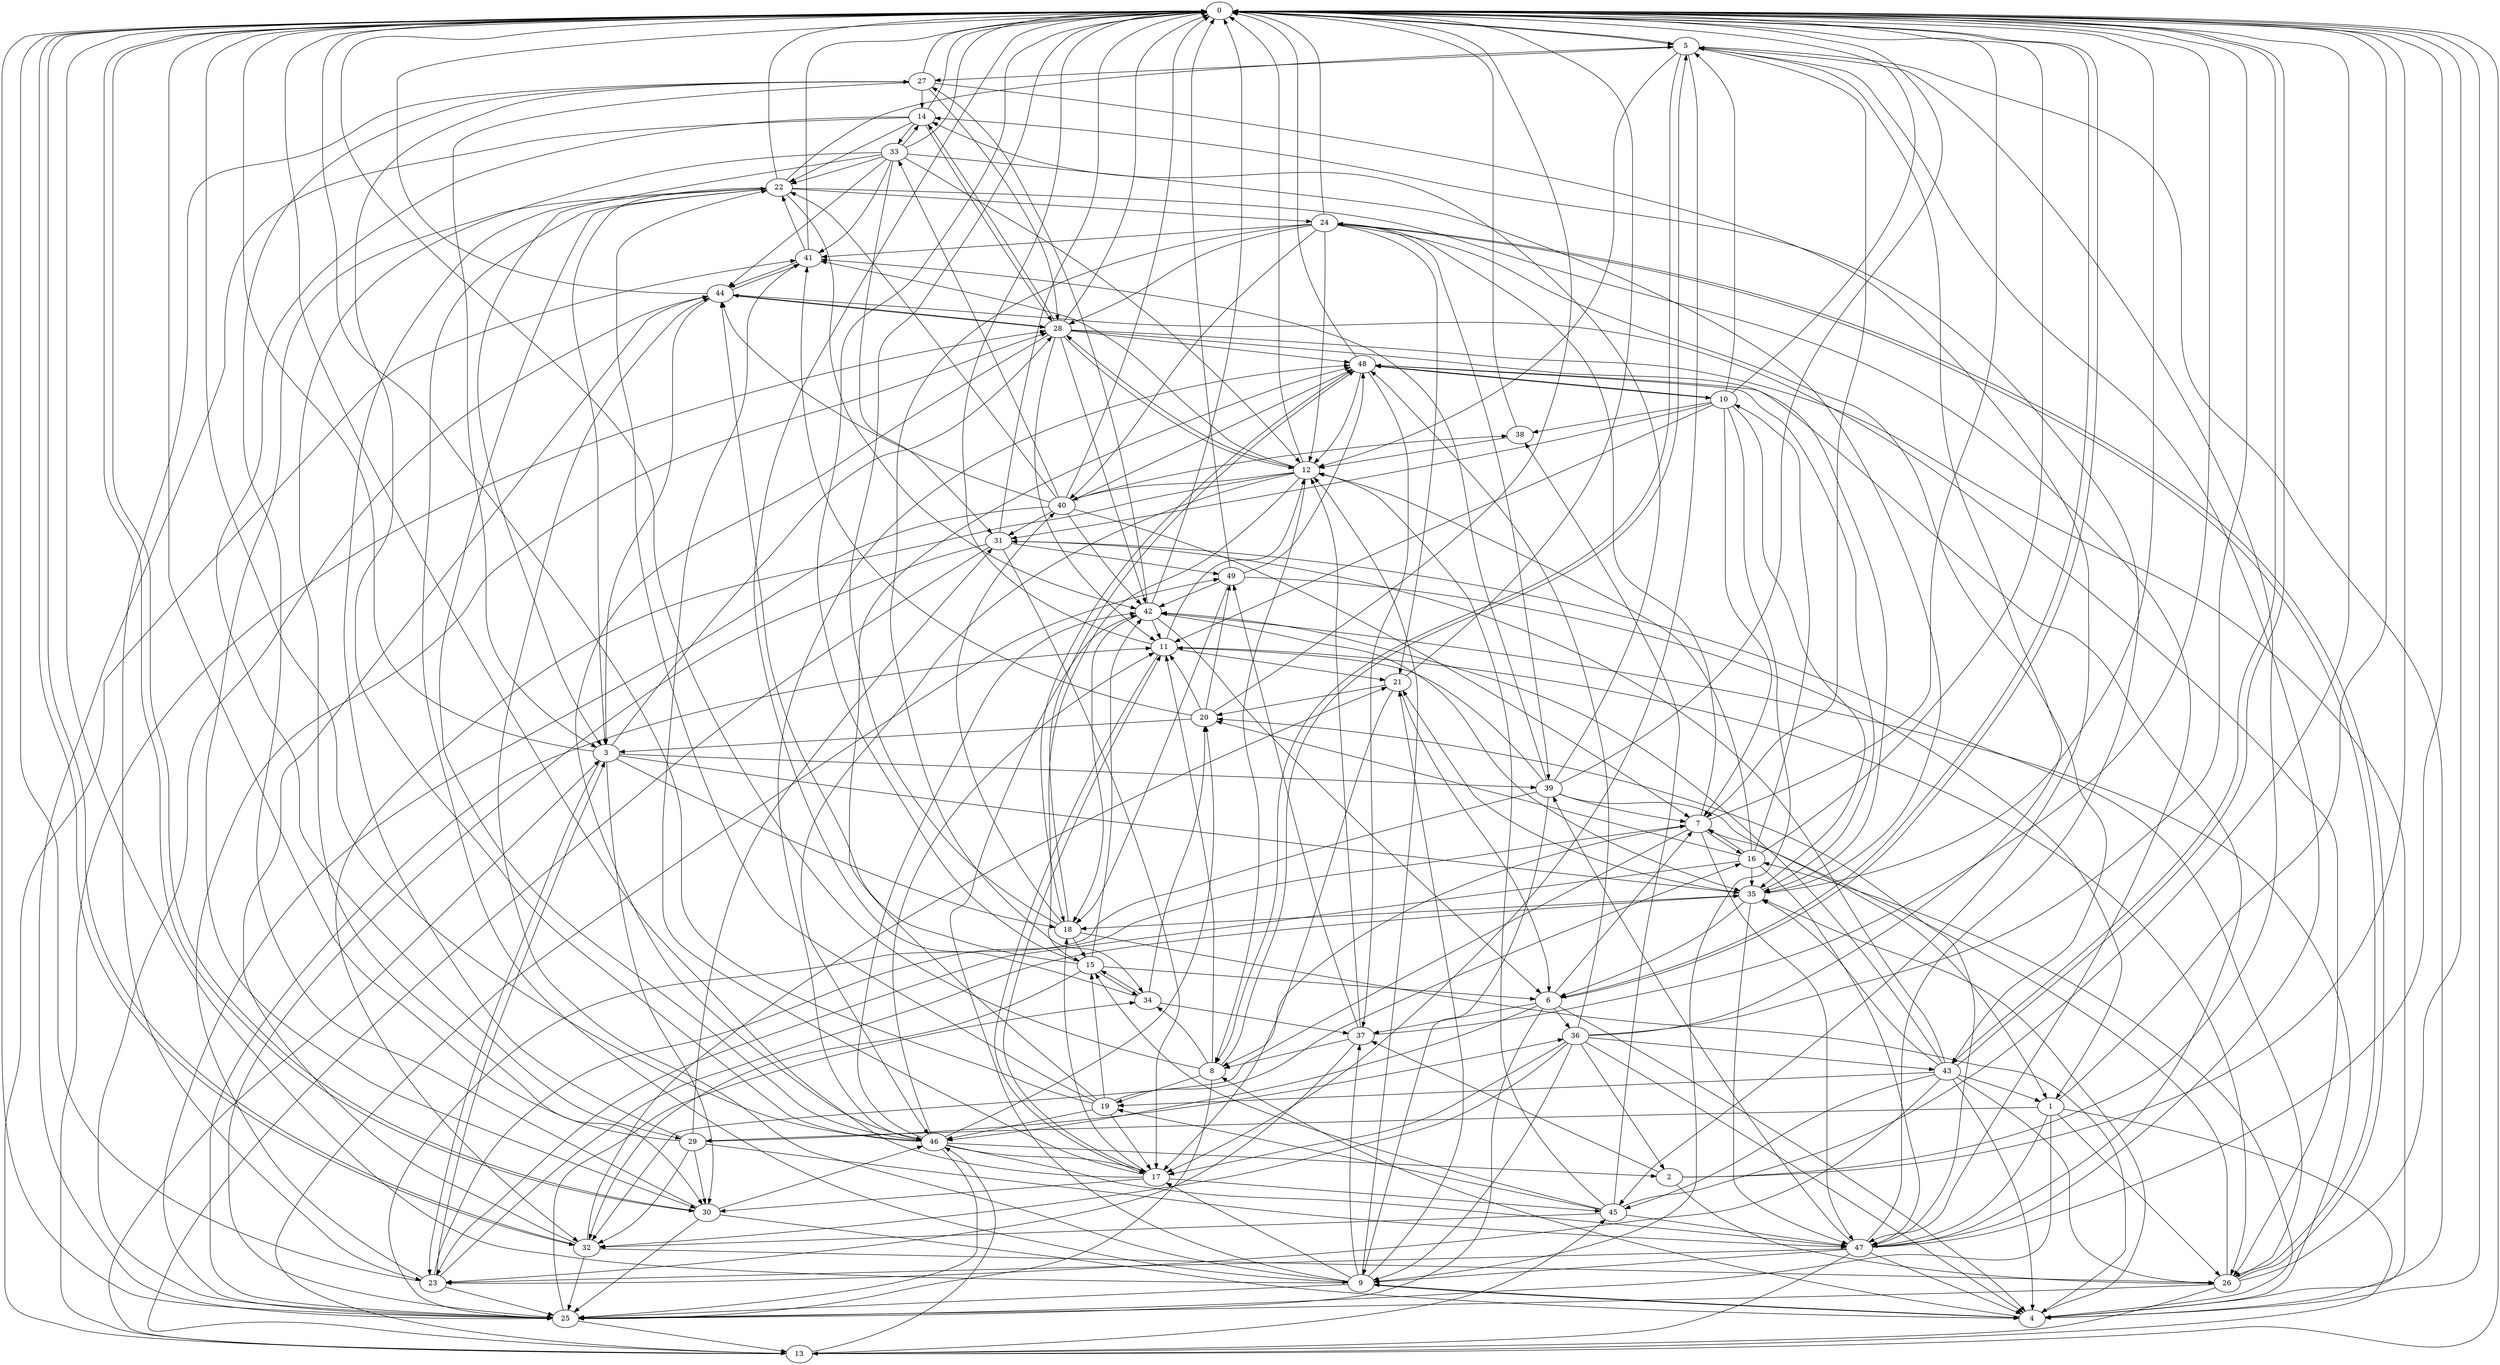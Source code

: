 strict digraph "" {
	0	 [component_delay=3];
	5	 [component_delay=3];
	0 -> 5	 [wire_delay=1];
	6	 [component_delay=3];
	0 -> 6	 [wire_delay=1];
	30	 [component_delay=3];
	0 -> 30	 [wire_delay=1];
	32	 [component_delay=3];
	0 -> 32	 [wire_delay=1];
	43	 [component_delay=3];
	0 -> 43	 [wire_delay=1];
	1	 [component_delay=3];
	1 -> 0	 [wire_delay=1];
	13	 [component_delay=3];
	1 -> 13	 [wire_delay=1];
	25	 [component_delay=3];
	1 -> 25	 [wire_delay=1];
	26	 [component_delay=3];
	1 -> 26	 [wire_delay=1];
	29	 [component_delay=3];
	1 -> 29	 [wire_delay=1];
	47	 [component_delay=3];
	1 -> 47	 [wire_delay=1];
	2	 [component_delay=3];
	2 -> 0	 [wire_delay=1];
	2 -> 5	 [wire_delay=1];
	2 -> 26	 [wire_delay=1];
	37	 [component_delay=3];
	2 -> 37	 [wire_delay=1];
	3	 [component_delay=3];
	3 -> 0	 [wire_delay=1];
	18	 [component_delay=3];
	3 -> 18	 [wire_delay=1];
	23	 [component_delay=3];
	3 -> 23	 [wire_delay=1];
	28	 [component_delay=3];
	3 -> 28	 [wire_delay=1];
	3 -> 30	 [wire_delay=1];
	35	 [component_delay=3];
	3 -> 35	 [wire_delay=1];
	39	 [component_delay=3];
	3 -> 39	 [wire_delay=1];
	4	 [component_delay=3];
	4 -> 0	 [wire_delay=1];
	8	 [component_delay=3];
	4 -> 8	 [wire_delay=1];
	9	 [component_delay=3];
	4 -> 9	 [wire_delay=1];
	16	 [component_delay=3];
	4 -> 16	 [wire_delay=1];
	4 -> 35	 [wire_delay=1];
	42	 [component_delay=3];
	4 -> 42	 [wire_delay=1];
	5 -> 0	 [wire_delay=1];
	5 -> 4	 [wire_delay=1];
	7	 [component_delay=3];
	5 -> 7	 [wire_delay=1];
	5 -> 8	 [wire_delay=1];
	12	 [component_delay=3];
	5 -> 12	 [wire_delay=1];
	17	 [component_delay=3];
	5 -> 17	 [wire_delay=1];
	27	 [component_delay=3];
	5 -> 27	 [wire_delay=1];
	6 -> 0	 [wire_delay=1];
	6 -> 4	 [wire_delay=1];
	6 -> 7	 [wire_delay=1];
	6 -> 25	 [wire_delay=1];
	36	 [component_delay=3];
	6 -> 36	 [wire_delay=1];
	6 -> 37	 [wire_delay=1];
	46	 [component_delay=3];
	6 -> 46	 [wire_delay=1];
	7 -> 0	 [wire_delay=1];
	7 -> 8	 [wire_delay=1];
	7 -> 16	 [wire_delay=1];
	24	 [component_delay=3];
	7 -> 24	 [wire_delay=1];
	7 -> 32	 [wire_delay=1];
	7 -> 47	 [wire_delay=1];
	8 -> 0	 [wire_delay=1];
	8 -> 5	 [wire_delay=1];
	11	 [component_delay=3];
	8 -> 11	 [wire_delay=1];
	19	 [component_delay=3];
	8 -> 19	 [wire_delay=1];
	8 -> 25	 [wire_delay=1];
	34	 [component_delay=3];
	8 -> 34	 [wire_delay=1];
	9 -> 0	 [wire_delay=1];
	9 -> 4	 [wire_delay=1];
	9 -> 12	 [wire_delay=1];
	9 -> 17	 [wire_delay=1];
	21	 [component_delay=3];
	9 -> 21	 [wire_delay=1];
	9 -> 25	 [wire_delay=1];
	9 -> 37	 [wire_delay=1];
	9 -> 42	 [wire_delay=1];
	44	 [component_delay=3];
	9 -> 44	 [wire_delay=1];
	10	 [component_delay=3];
	10 -> 0	 [wire_delay=1];
	10 -> 5	 [wire_delay=1];
	10 -> 7	 [wire_delay=1];
	10 -> 9	 [wire_delay=1];
	10 -> 11	 [wire_delay=1];
	31	 [component_delay=3];
	10 -> 31	 [wire_delay=1];
	10 -> 35	 [wire_delay=1];
	38	 [component_delay=3];
	10 -> 38	 [wire_delay=1];
	48	 [component_delay=3];
	10 -> 48	 [wire_delay=1];
	11 -> 0	 [wire_delay=1];
	11 -> 12	 [wire_delay=1];
	11 -> 17	 [wire_delay=1];
	11 -> 21	 [wire_delay=1];
	11 -> 26	 [wire_delay=1];
	12 -> 0	 [wire_delay=1];
	12 -> 8	 [wire_delay=1];
	15	 [component_delay=3];
	12 -> 15	 [wire_delay=1];
	12 -> 28	 [wire_delay=1];
	12 -> 32	 [wire_delay=1];
	40	 [component_delay=3];
	12 -> 40	 [wire_delay=1];
	41	 [component_delay=3];
	12 -> 41	 [wire_delay=1];
	12 -> 46	 [wire_delay=1];
	13 -> 0	 [wire_delay=1];
	13 -> 3	 [wire_delay=1];
	13 -> 28	 [wire_delay=1];
	13 -> 41	 [wire_delay=1];
	45	 [component_delay=3];
	13 -> 45	 [wire_delay=1];
	13 -> 46	 [wire_delay=1];
	49	 [component_delay=3];
	13 -> 49	 [wire_delay=1];
	14	 [component_delay=3];
	14 -> 0	 [wire_delay=1];
	22	 [component_delay=3];
	14 -> 22	 [wire_delay=1];
	14 -> 25	 [wire_delay=1];
	14 -> 28	 [wire_delay=1];
	14 -> 29	 [wire_delay=1];
	33	 [component_delay=3];
	14 -> 33	 [wire_delay=1];
	15 -> 0	 [wire_delay=1];
	15 -> 6	 [wire_delay=1];
	15 -> 32	 [wire_delay=1];
	15 -> 34	 [wire_delay=1];
	15 -> 42	 [wire_delay=1];
	15 -> 44	 [wire_delay=1];
	16 -> 0	 [wire_delay=1];
	16 -> 7	 [wire_delay=1];
	16 -> 10	 [wire_delay=1];
	16 -> 12	 [wire_delay=1];
	20	 [component_delay=3];
	16 -> 20	 [wire_delay=1];
	16 -> 23	 [wire_delay=1];
	16 -> 35	 [wire_delay=1];
	16 -> 47	 [wire_delay=1];
	17 -> 0	 [wire_delay=1];
	17 -> 11	 [wire_delay=1];
	17 -> 18	 [wire_delay=1];
	17 -> 30	 [wire_delay=1];
	17 -> 41	 [wire_delay=1];
	17 -> 45	 [wire_delay=1];
	18 -> 0	 [wire_delay=1];
	18 -> 4	 [wire_delay=1];
	18 -> 15	 [wire_delay=1];
	18 -> 40	 [wire_delay=1];
	18 -> 48	 [wire_delay=1];
	19 -> 0	 [wire_delay=1];
	19 -> 15	 [wire_delay=1];
	19 -> 16	 [wire_delay=1];
	19 -> 17	 [wire_delay=1];
	19 -> 22	 [wire_delay=1];
	19 -> 46	 [wire_delay=1];
	19 -> 48	 [wire_delay=1];
	20 -> 0	 [wire_delay=1];
	20 -> 3	 [wire_delay=1];
	20 -> 11	 [wire_delay=1];
	20 -> 41	 [wire_delay=1];
	20 -> 49	 [wire_delay=1];
	21 -> 0	 [wire_delay=1];
	21 -> 6	 [wire_delay=1];
	21 -> 17	 [wire_delay=1];
	21 -> 20	 [wire_delay=1];
	22 -> 0	 [wire_delay=1];
	22 -> 3	 [wire_delay=1];
	22 -> 5	 [wire_delay=1];
	22 -> 9	 [wire_delay=1];
	22 -> 24	 [wire_delay=1];
	22 -> 30	 [wire_delay=1];
	22 -> 42	 [wire_delay=1];
	22 -> 46	 [wire_delay=1];
	22 -> 47	 [wire_delay=1];
	23 -> 0	 [wire_delay=1];
	23 -> 3	 [wire_delay=1];
	23 -> 7	 [wire_delay=1];
	23 -> 25	 [wire_delay=1];
	23 -> 28	 [wire_delay=1];
	23 -> 35	 [wire_delay=1];
	24 -> 0	 [wire_delay=1];
	24 -> 12	 [wire_delay=1];
	24 -> 21	 [wire_delay=1];
	24 -> 26	 [wire_delay=1];
	24 -> 28	 [wire_delay=1];
	24 -> 34	 [wire_delay=1];
	24 -> 39	 [wire_delay=1];
	24 -> 40	 [wire_delay=1];
	24 -> 41	 [wire_delay=1];
	24 -> 43	 [wire_delay=1];
	25 -> 0	 [wire_delay=1];
	25 -> 11	 [wire_delay=1];
	25 -> 13	 [wire_delay=1];
	25 -> 34	 [wire_delay=1];
	25 -> 44	 [wire_delay=1];
	26 -> 0	 [wire_delay=1];
	26 -> 7	 [wire_delay=1];
	26 -> 13	 [wire_delay=1];
	26 -> 24	 [wire_delay=1];
	26 -> 25	 [wire_delay=1];
	26 -> 31	 [wire_delay=1];
	27 -> 0	 [wire_delay=1];
	27 -> 3	 [wire_delay=1];
	27 -> 14	 [wire_delay=1];
	27 -> 23	 [wire_delay=1];
	27 -> 28	 [wire_delay=1];
	27 -> 45	 [wire_delay=1];
	28 -> 0	 [wire_delay=1];
	28 -> 4	 [wire_delay=1];
	28 -> 11	 [wire_delay=1];
	28 -> 12	 [wire_delay=1];
	28 -> 14	 [wire_delay=1];
	28 -> 35	 [wire_delay=1];
	28 -> 42	 [wire_delay=1];
	28 -> 44	 [wire_delay=1];
	28 -> 46	 [wire_delay=1];
	28 -> 48	 [wire_delay=1];
	29 -> 0	 [wire_delay=1];
	29 -> 22	 [wire_delay=1];
	29 -> 30	 [wire_delay=1];
	29 -> 31	 [wire_delay=1];
	29 -> 32	 [wire_delay=1];
	29 -> 36	 [wire_delay=1];
	29 -> 47	 [wire_delay=1];
	30 -> 0	 [wire_delay=1];
	30 -> 4	 [wire_delay=1];
	30 -> 25	 [wire_delay=1];
	30 -> 27	 [wire_delay=1];
	30 -> 46	 [wire_delay=1];
	31 -> 0	 [wire_delay=1];
	31 -> 13	 [wire_delay=1];
	31 -> 17	 [wire_delay=1];
	31 -> 25	 [wire_delay=1];
	31 -> 49	 [wire_delay=1];
	32 -> 0	 [wire_delay=1];
	32 -> 21	 [wire_delay=1];
	32 -> 25	 [wire_delay=1];
	32 -> 26	 [wire_delay=1];
	32 -> 44	 [wire_delay=1];
	33 -> 0	 [wire_delay=1];
	33 -> 3	 [wire_delay=1];
	33 -> 12	 [wire_delay=1];
	33 -> 14	 [wire_delay=1];
	33 -> 22	 [wire_delay=1];
	33 -> 30	 [wire_delay=1];
	33 -> 31	 [wire_delay=1];
	33 -> 35	 [wire_delay=1];
	33 -> 41	 [wire_delay=1];
	33 -> 44	 [wire_delay=1];
	34 -> 0	 [wire_delay=1];
	34 -> 15	 [wire_delay=1];
	34 -> 20	 [wire_delay=1];
	34 -> 37	 [wire_delay=1];
	35 -> 0	 [wire_delay=1];
	35 -> 6	 [wire_delay=1];
	35 -> 18	 [wire_delay=1];
	35 -> 21	 [wire_delay=1];
	35 -> 47	 [wire_delay=1];
	35 -> 48	 [wire_delay=1];
	36 -> 0	 [wire_delay=1];
	36 -> 2	 [wire_delay=1];
	36 -> 4	 [wire_delay=1];
	36 -> 5	 [wire_delay=1];
	36 -> 9	 [wire_delay=1];
	36 -> 17	 [wire_delay=1];
	36 -> 32	 [wire_delay=1];
	36 -> 43	 [wire_delay=1];
	36 -> 48	 [wire_delay=1];
	37 -> 0	 [wire_delay=1];
	37 -> 8	 [wire_delay=1];
	37 -> 12	 [wire_delay=1];
	37 -> 23	 [wire_delay=1];
	37 -> 49	 [wire_delay=1];
	38 -> 0	 [wire_delay=1];
	38 -> 12	 [wire_delay=1];
	39 -> 0	 [wire_delay=1];
	39 -> 1	 [wire_delay=1];
	39 -> 7	 [wire_delay=1];
	39 -> 9	 [wire_delay=1];
	39 -> 11	 [wire_delay=1];
	39 -> 14	 [wire_delay=1];
	39 -> 25	 [wire_delay=1];
	39 -> 41	 [wire_delay=1];
	40 -> 0	 [wire_delay=1];
	40 -> 7	 [wire_delay=1];
	40 -> 22	 [wire_delay=1];
	40 -> 25	 [wire_delay=1];
	40 -> 31	 [wire_delay=1];
	40 -> 33	 [wire_delay=1];
	40 -> 38	 [wire_delay=1];
	40 -> 42	 [wire_delay=1];
	40 -> 44	 [wire_delay=1];
	40 -> 48	 [wire_delay=1];
	41 -> 0	 [wire_delay=1];
	41 -> 22	 [wire_delay=1];
	41 -> 44	 [wire_delay=1];
	42 -> 0	 [wire_delay=1];
	42 -> 6	 [wire_delay=1];
	42 -> 11	 [wire_delay=1];
	42 -> 18	 [wire_delay=1];
	42 -> 27	 [wire_delay=1];
	42 -> 35	 [wire_delay=1];
	43 -> 0	 [wire_delay=1];
	43 -> 1	 [wire_delay=1];
	43 -> 4	 [wire_delay=1];
	43 -> 19	 [wire_delay=1];
	43 -> 23	 [wire_delay=1];
	43 -> 26	 [wire_delay=1];
	43 -> 31	 [wire_delay=1];
	43 -> 35	 [wire_delay=1];
	43 -> 42	 [wire_delay=1];
	43 -> 45	 [wire_delay=1];
	44 -> 0	 [wire_delay=1];
	44 -> 3	 [wire_delay=1];
	44 -> 26	 [wire_delay=1];
	44 -> 28	 [wire_delay=1];
	44 -> 41	 [wire_delay=1];
	45 -> 0	 [wire_delay=1];
	45 -> 12	 [wire_delay=1];
	45 -> 15	 [wire_delay=1];
	45 -> 19	 [wire_delay=1];
	45 -> 32	 [wire_delay=1];
	45 -> 38	 [wire_delay=1];
	45 -> 47	 [wire_delay=1];
	46 -> 0	 [wire_delay=1];
	46 -> 2	 [wire_delay=1];
	46 -> 11	 [wire_delay=1];
	46 -> 17	 [wire_delay=1];
	46 -> 20	 [wire_delay=1];
	46 -> 25	 [wire_delay=1];
	46 -> 27	 [wire_delay=1];
	46 -> 42	 [wire_delay=1];
	46 -> 47	 [wire_delay=1];
	46 -> 48	 [wire_delay=1];
	47 -> 0	 [wire_delay=1];
	47 -> 4	 [wire_delay=1];
	47 -> 5	 [wire_delay=1];
	47 -> 9	 [wire_delay=1];
	47 -> 13	 [wire_delay=1];
	47 -> 14	 [wire_delay=1];
	47 -> 20	 [wire_delay=1];
	47 -> 23	 [wire_delay=1];
	47 -> 39	 [wire_delay=1];
	47 -> 48	 [wire_delay=1];
	48 -> 0	 [wire_delay=1];
	48 -> 10	 [wire_delay=1];
	48 -> 12	 [wire_delay=1];
	48 -> 18	 [wire_delay=1];
	48 -> 37	 [wire_delay=1];
	49 -> 0	 [wire_delay=1];
	49 -> 1	 [wire_delay=1];
	49 -> 18	 [wire_delay=1];
	49 -> 42	 [wire_delay=1];
	49 -> 48	 [wire_delay=1];
}
